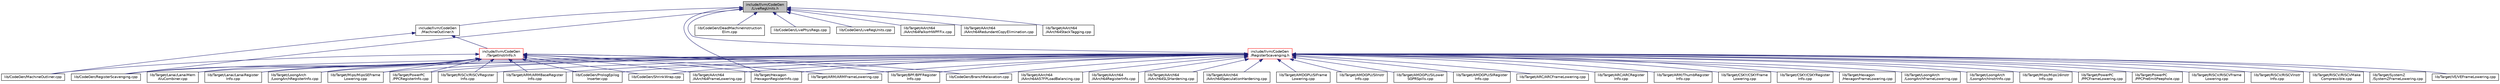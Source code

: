 digraph "include/llvm/CodeGen/LiveRegUnits.h"
{
 // LATEX_PDF_SIZE
  bgcolor="transparent";
  edge [fontname="Helvetica",fontsize="10",labelfontname="Helvetica",labelfontsize="10"];
  node [fontname="Helvetica",fontsize="10",shape=record];
  Node1 [label="include/llvm/CodeGen\l/LiveRegUnits.h",height=0.2,width=0.4,color="black", fillcolor="grey75", style="filled", fontcolor="black",tooltip=" "];
  Node1 -> Node2 [dir="back",color="midnightblue",fontsize="10",style="solid",fontname="Helvetica"];
  Node2 [label="include/llvm/CodeGen\l/MachineOutliner.h",height=0.2,width=0.4,color="black",URL="$MachineOutliner_8h.html",tooltip=" "];
  Node2 -> Node3 [dir="back",color="midnightblue",fontsize="10",style="solid",fontname="Helvetica"];
  Node3 [label="include/llvm/CodeGen\l/TargetInstrInfo.h",height=0.2,width=0.4,color="red",URL="$TargetInstrInfo_8h.html",tooltip=" "];
  Node3 -> Node29 [dir="back",color="midnightblue",fontsize="10",style="solid",fontname="Helvetica"];
  Node29 [label="lib/CodeGen/BranchRelaxation.cpp",height=0.2,width=0.4,color="black",URL="$BranchRelaxation_8cpp.html",tooltip=" "];
  Node3 -> Node70 [dir="back",color="midnightblue",fontsize="10",style="solid",fontname="Helvetica"];
  Node70 [label="lib/CodeGen/MachineOutliner.cpp",height=0.2,width=0.4,color="black",URL="$MachineOutliner_8cpp.html",tooltip=" "];
  Node3 -> Node86 [dir="back",color="midnightblue",fontsize="10",style="solid",fontname="Helvetica"];
  Node86 [label="lib/CodeGen/PrologEpilog\lInserter.cpp",height=0.2,width=0.4,color="black",URL="$PrologEpilogInserter_8cpp.html",tooltip=" "];
  Node3 -> Node93 [dir="back",color="midnightblue",fontsize="10",style="solid",fontname="Helvetica"];
  Node93 [label="lib/CodeGen/RegisterScavenging.cpp",height=0.2,width=0.4,color="black",URL="$RegisterScavenging_8cpp.html",tooltip=" "];
  Node3 -> Node108 [dir="back",color="midnightblue",fontsize="10",style="solid",fontname="Helvetica"];
  Node108 [label="lib/CodeGen/ShrinkWrap.cpp",height=0.2,width=0.4,color="black",URL="$ShrinkWrap_8cpp.html",tooltip=" "];
  Node3 -> Node133 [dir="back",color="midnightblue",fontsize="10",style="solid",fontname="Helvetica"];
  Node133 [label="lib/Target/AArch64\l/AArch64FrameLowering.cpp",height=0.2,width=0.4,color="black",URL="$AArch64FrameLowering_8cpp.html",tooltip=" "];
  Node3 -> Node313 [dir="back",color="midnightblue",fontsize="10",style="solid",fontname="Helvetica"];
  Node313 [label="lib/Target/ARM/ARMBaseRegister\lInfo.cpp",height=0.2,width=0.4,color="black",URL="$ARMBaseRegisterInfo_8cpp.html",tooltip=" "];
  Node3 -> Node321 [dir="back",color="midnightblue",fontsize="10",style="solid",fontname="Helvetica"];
  Node321 [label="lib/Target/ARM/ARMFrameLowering.cpp",height=0.2,width=0.4,color="black",URL="$ARMFrameLowering_8cpp.html",tooltip=" "];
  Node3 -> Node385 [dir="back",color="midnightblue",fontsize="10",style="solid",fontname="Helvetica"];
  Node385 [label="lib/Target/BPF/BPFRegister\lInfo.cpp",height=0.2,width=0.4,color="black",URL="$BPFRegisterInfo_8cpp.html",tooltip=" "];
  Node3 -> Node432 [dir="back",color="midnightblue",fontsize="10",style="solid",fontname="Helvetica"];
  Node432 [label="lib/Target/Hexagon\l/HexagonRegisterInfo.cpp",height=0.2,width=0.4,color="black",URL="$HexagonRegisterInfo_8cpp.html",tooltip=" "];
  Node3 -> Node467 [dir="back",color="midnightblue",fontsize="10",style="solid",fontname="Helvetica"];
  Node467 [label="lib/Target/Lanai/LanaiMem\lAluCombiner.cpp",height=0.2,width=0.4,color="black",URL="$LanaiMemAluCombiner_8cpp.html",tooltip=" "];
  Node3 -> Node477 [dir="back",color="midnightblue",fontsize="10",style="solid",fontname="Helvetica"];
  Node477 [label="lib/Target/Lanai/LanaiRegister\lInfo.cpp",height=0.2,width=0.4,color="black",URL="$LanaiRegisterInfo_8cpp.html",tooltip=" "];
  Node3 -> Node493 [dir="back",color="midnightblue",fontsize="10",style="solid",fontname="Helvetica"];
  Node493 [label="lib/Target/LoongArch\l/LoongArchRegisterInfo.cpp",height=0.2,width=0.4,color="black",URL="$LoongArchRegisterInfo_8cpp.html",tooltip=" "];
  Node3 -> Node560 [dir="back",color="midnightblue",fontsize="10",style="solid",fontname="Helvetica"];
  Node560 [label="lib/Target/Mips/MipsSEFrame\lLowering.cpp",height=0.2,width=0.4,color="black",URL="$MipsSEFrameLowering_8cpp.html",tooltip=" "];
  Node3 -> Node621 [dir="back",color="midnightblue",fontsize="10",style="solid",fontname="Helvetica"];
  Node621 [label="lib/Target/PowerPC\l/PPCRegisterInfo.cpp",height=0.2,width=0.4,color="black",URL="$PPCRegisterInfo_8cpp.html",tooltip=" "];
  Node3 -> Node652 [dir="back",color="midnightblue",fontsize="10",style="solid",fontname="Helvetica"];
  Node652 [label="lib/Target/RISCV/RISCVRegister\lInfo.cpp",height=0.2,width=0.4,color="black",URL="$RISCVRegisterInfo_8cpp.html",tooltip=" "];
  Node2 -> Node70 [dir="back",color="midnightblue",fontsize="10",style="solid",fontname="Helvetica"];
  Node1 -> Node887 [dir="back",color="midnightblue",fontsize="10",style="solid",fontname="Helvetica"];
  Node887 [label="include/llvm/CodeGen\l/RegisterScavenging.h",height=0.2,width=0.4,color="red",URL="$RegisterScavenging_8h.html",tooltip=" "];
  Node887 -> Node29 [dir="back",color="midnightblue",fontsize="10",style="solid",fontname="Helvetica"];
  Node887 -> Node86 [dir="back",color="midnightblue",fontsize="10",style="solid",fontname="Helvetica"];
  Node887 -> Node93 [dir="back",color="midnightblue",fontsize="10",style="solid",fontname="Helvetica"];
  Node887 -> Node108 [dir="back",color="midnightblue",fontsize="10",style="solid",fontname="Helvetica"];
  Node887 -> Node123 [dir="back",color="midnightblue",fontsize="10",style="solid",fontname="Helvetica"];
  Node123 [label="lib/Target/AArch64\l/AArch64A57FPLoadBalancing.cpp",height=0.2,width=0.4,color="black",URL="$AArch64A57FPLoadBalancing_8cpp.html",tooltip=" "];
  Node887 -> Node133 [dir="back",color="midnightblue",fontsize="10",style="solid",fontname="Helvetica"];
  Node887 -> Node156 [dir="back",color="midnightblue",fontsize="10",style="solid",fontname="Helvetica"];
  Node156 [label="lib/Target/AArch64\l/AArch64RegisterInfo.cpp",height=0.2,width=0.4,color="black",URL="$AArch64RegisterInfo_8cpp.html",tooltip=" "];
  Node887 -> Node157 [dir="back",color="midnightblue",fontsize="10",style="solid",fontname="Helvetica"];
  Node157 [label="lib/Target/AArch64\l/AArch64SLSHardening.cpp",height=0.2,width=0.4,color="black",URL="$AArch64SLSHardening_8cpp.html",tooltip=" "];
  Node887 -> Node158 [dir="back",color="midnightblue",fontsize="10",style="solid",fontname="Helvetica"];
  Node158 [label="lib/Target/AArch64\l/AArch64SpeculationHardening.cpp",height=0.2,width=0.4,color="black",URL="$AArch64SpeculationHardening_8cpp.html",tooltip=" "];
  Node887 -> Node200 [dir="back",color="midnightblue",fontsize="10",style="solid",fontname="Helvetica"];
  Node200 [label="lib/Target/AMDGPU/SIFrame\lLowering.cpp",height=0.2,width=0.4,color="black",URL="$SIFrameLowering_8cpp.html",tooltip=" "];
  Node887 -> Node202 [dir="back",color="midnightblue",fontsize="10",style="solid",fontname="Helvetica"];
  Node202 [label="lib/Target/AMDGPU/SIInstr\lInfo.cpp",height=0.2,width=0.4,color="black",URL="$SIInstrInfo_8cpp.html",tooltip=" "];
  Node887 -> Node205 [dir="back",color="midnightblue",fontsize="10",style="solid",fontname="Helvetica"];
  Node205 [label="lib/Target/AMDGPU/SILower\lSGPRSpills.cpp",height=0.2,width=0.4,color="black",URL="$SILowerSGPRSpills_8cpp.html",tooltip=" "];
  Node887 -> Node209 [dir="back",color="midnightblue",fontsize="10",style="solid",fontname="Helvetica"];
  Node209 [label="lib/Target/AMDGPU/SIRegister\lInfo.cpp",height=0.2,width=0.4,color="black",URL="$SIRegisterInfo_8cpp.html",tooltip=" "];
  Node887 -> Node292 [dir="back",color="midnightblue",fontsize="10",style="solid",fontname="Helvetica"];
  Node292 [label="lib/Target/ARC/ARCFrameLowering.cpp",height=0.2,width=0.4,color="black",URL="$ARCFrameLowering_8cpp.html",tooltip=" "];
  Node887 -> Node294 [dir="back",color="midnightblue",fontsize="10",style="solid",fontname="Helvetica"];
  Node294 [label="lib/Target/ARC/ARCRegister\lInfo.cpp",height=0.2,width=0.4,color="black",URL="$ARCRegisterInfo_8cpp.html",tooltip=" "];
  Node887 -> Node313 [dir="back",color="midnightblue",fontsize="10",style="solid",fontname="Helvetica"];
  Node887 -> Node321 [dir="back",color="midnightblue",fontsize="10",style="solid",fontname="Helvetica"];
  Node887 -> Node341 [dir="back",color="midnightblue",fontsize="10",style="solid",fontname="Helvetica"];
  Node341 [label="lib/Target/ARM/ThumbRegister\lInfo.cpp",height=0.2,width=0.4,color="black",URL="$ThumbRegisterInfo_8cpp.html",tooltip=" "];
  Node887 -> Node385 [dir="back",color="midnightblue",fontsize="10",style="solid",fontname="Helvetica"];
  Node887 -> Node400 [dir="back",color="midnightblue",fontsize="10",style="solid",fontname="Helvetica"];
  Node400 [label="lib/Target/CSKY/CSKYFrame\lLowering.cpp",height=0.2,width=0.4,color="black",URL="$CSKYFrameLowering_8cpp.html",tooltip=" "];
  Node887 -> Node401 [dir="back",color="midnightblue",fontsize="10",style="solid",fontname="Helvetica"];
  Node401 [label="lib/Target/CSKY/CSKYRegister\lInfo.cpp",height=0.2,width=0.4,color="black",URL="$CSKYRegisterInfo_8cpp.html",tooltip=" "];
  Node887 -> Node426 [dir="back",color="midnightblue",fontsize="10",style="solid",fontname="Helvetica"];
  Node426 [label="lib/Target/Hexagon\l/HexagonFrameLowering.cpp",height=0.2,width=0.4,color="black",URL="$HexagonFrameLowering_8cpp.html",tooltip=" "];
  Node887 -> Node432 [dir="back",color="midnightblue",fontsize="10",style="solid",fontname="Helvetica"];
  Node887 -> Node467 [dir="back",color="midnightblue",fontsize="10",style="solid",fontname="Helvetica"];
  Node887 -> Node477 [dir="back",color="midnightblue",fontsize="10",style="solid",fontname="Helvetica"];
  Node887 -> Node490 [dir="back",color="midnightblue",fontsize="10",style="solid",fontname="Helvetica"];
  Node490 [label="lib/Target/LoongArch\l/LoongArchFrameLowering.cpp",height=0.2,width=0.4,color="black",URL="$LoongArchFrameLowering_8cpp.html",tooltip=" "];
  Node887 -> Node491 [dir="back",color="midnightblue",fontsize="10",style="solid",fontname="Helvetica"];
  Node491 [label="lib/Target/LoongArch\l/LoongArchInstrInfo.cpp",height=0.2,width=0.4,color="black",URL="$LoongArchInstrInfo_8cpp.html",tooltip=" "];
  Node887 -> Node493 [dir="back",color="midnightblue",fontsize="10",style="solid",fontname="Helvetica"];
  Node887 -> Node563 [dir="back",color="midnightblue",fontsize="10",style="solid",fontname="Helvetica"];
  Node563 [label="lib/Target/Mips/Mips16Instr\lInfo.cpp",height=0.2,width=0.4,color="black",URL="$Mips16InstrInfo_8cpp.html",tooltip=" "];
  Node887 -> Node560 [dir="back",color="midnightblue",fontsize="10",style="solid",fontname="Helvetica"];
  Node887 -> Node612 [dir="back",color="midnightblue",fontsize="10",style="solid",fontname="Helvetica"];
  Node612 [label="lib/Target/PowerPC\l/PPCFrameLowering.cpp",height=0.2,width=0.4,color="black",URL="$PPCFrameLowering_8cpp.html",tooltip=" "];
  Node887 -> Node638 [dir="back",color="midnightblue",fontsize="10",style="solid",fontname="Helvetica"];
  Node638 [label="lib/Target/PowerPC\l/PPCPreEmitPeephole.cpp",height=0.2,width=0.4,color="black",URL="$PPCPreEmitPeephole_8cpp.html",tooltip=" "];
  Node887 -> Node621 [dir="back",color="midnightblue",fontsize="10",style="solid",fontname="Helvetica"];
  Node887 -> Node647 [dir="back",color="midnightblue",fontsize="10",style="solid",fontname="Helvetica"];
  Node647 [label="lib/Target/RISCV/RISCVFrame\lLowering.cpp",height=0.2,width=0.4,color="black",URL="$RISCVFrameLowering_8cpp.html",tooltip=" "];
  Node887 -> Node648 [dir="back",color="midnightblue",fontsize="10",style="solid",fontname="Helvetica"];
  Node648 [label="lib/Target/RISCV/RISCVInstr\lInfo.cpp",height=0.2,width=0.4,color="black",URL="$RISCVInstrInfo_8cpp.html",tooltip=" "];
  Node887 -> Node669 [dir="back",color="midnightblue",fontsize="10",style="solid",fontname="Helvetica"];
  Node669 [label="lib/Target/RISCV/RISCVMake\lCompressible.cpp",height=0.2,width=0.4,color="black",URL="$RISCVMakeCompressible_8cpp.html",tooltip=" "];
  Node887 -> Node652 [dir="back",color="midnightblue",fontsize="10",style="solid",fontname="Helvetica"];
  Node887 -> Node731 [dir="back",color="midnightblue",fontsize="10",style="solid",fontname="Helvetica"];
  Node731 [label="lib/Target/SystemZ\l/SystemZFrameLowering.cpp",height=0.2,width=0.4,color="black",URL="$SystemZFrameLowering_8cpp.html",tooltip=" "];
  Node887 -> Node750 [dir="back",color="midnightblue",fontsize="10",style="solid",fontname="Helvetica"];
  Node750 [label="lib/Target/VE/VEFrameLowering.cpp",height=0.2,width=0.4,color="black",URL="$VEFrameLowering_8cpp.html",tooltip=" "];
  Node1 -> Node888 [dir="back",color="midnightblue",fontsize="10",style="solid",fontname="Helvetica"];
  Node888 [label="lib/CodeGen/DeadMachineInstruction\lElim.cpp",height=0.2,width=0.4,color="black",URL="$DeadMachineInstructionElim_8cpp.html",tooltip=" "];
  Node1 -> Node889 [dir="back",color="midnightblue",fontsize="10",style="solid",fontname="Helvetica"];
  Node889 [label="lib/CodeGen/LivePhysRegs.cpp",height=0.2,width=0.4,color="black",URL="$LivePhysRegs_8cpp.html",tooltip=" "];
  Node1 -> Node890 [dir="back",color="midnightblue",fontsize="10",style="solid",fontname="Helvetica"];
  Node890 [label="lib/CodeGen/LiveRegUnits.cpp",height=0.2,width=0.4,color="black",URL="$LiveRegUnits_8cpp.html",tooltip=" "];
  Node1 -> Node93 [dir="back",color="midnightblue",fontsize="10",style="solid",fontname="Helvetica"];
  Node1 -> Node131 [dir="back",color="midnightblue",fontsize="10",style="solid",fontname="Helvetica"];
  Node131 [label="lib/Target/AArch64\l/AArch64FalkorHWPFFix.cpp",height=0.2,width=0.4,color="black",URL="$AArch64FalkorHWPFFix_8cpp.html",tooltip=" "];
  Node1 -> Node891 [dir="back",color="midnightblue",fontsize="10",style="solid",fontname="Helvetica"];
  Node891 [label="lib/Target/AArch64\l/AArch64RedundantCopyElimination.cpp",height=0.2,width=0.4,color="black",URL="$AArch64RedundantCopyElimination_8cpp.html",tooltip=" "];
  Node1 -> Node137 [dir="back",color="midnightblue",fontsize="10",style="solid",fontname="Helvetica"];
  Node137 [label="lib/Target/AArch64\l/AArch64StackTagging.cpp",height=0.2,width=0.4,color="black",URL="$AArch64StackTagging_8cpp.html",tooltip=" "];
  Node1 -> Node432 [dir="back",color="midnightblue",fontsize="10",style="solid",fontname="Helvetica"];
}
